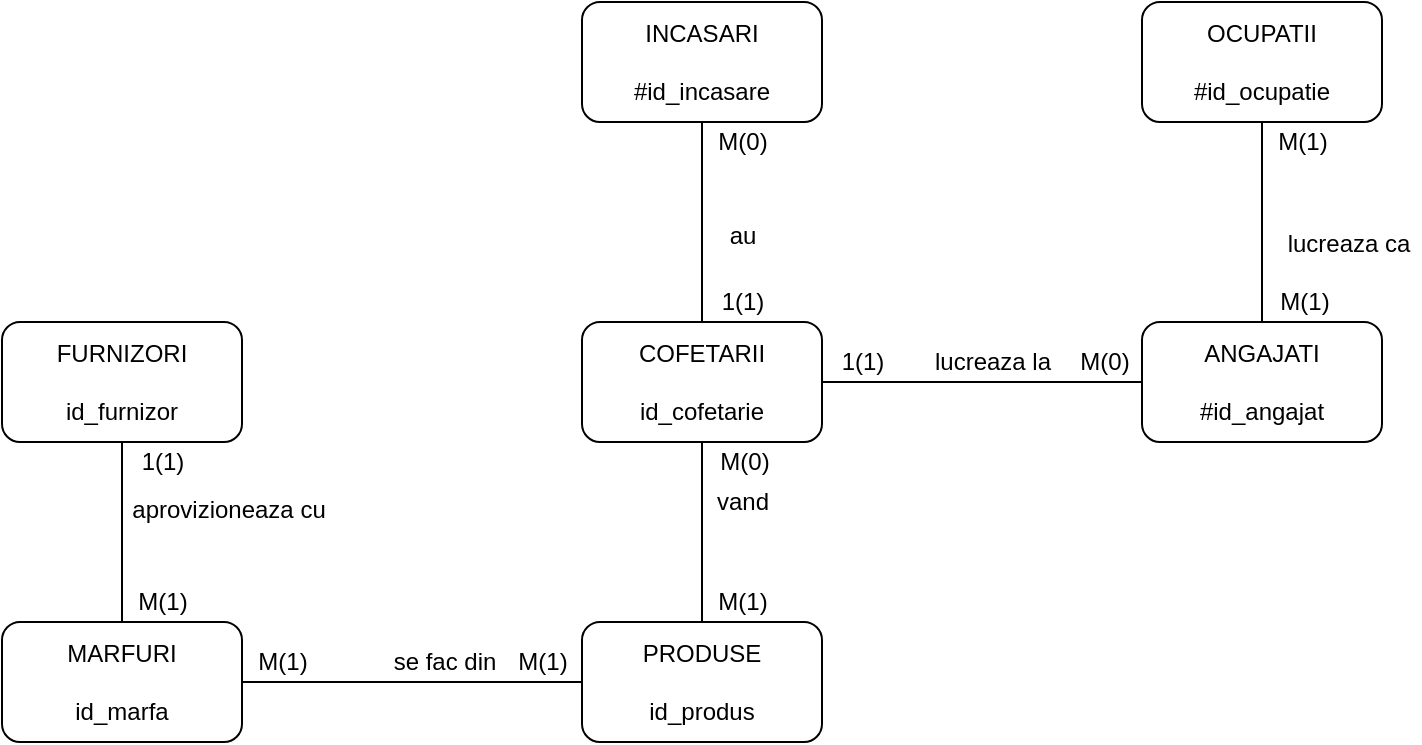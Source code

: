 <mxfile version="14.7.2" type="device"><diagram id="uZVgR9zfv_DoB37xmI_j" name="Page-1"><mxGraphModel dx="1502" dy="644" grid="0" gridSize="10" guides="1" tooltips="1" connect="1" arrows="1" fold="1" page="1" pageScale="1" pageWidth="850" pageHeight="1100" math="0" shadow="0"><root><mxCell id="0"/><mxCell id="1" parent="0"/><mxCell id="AXF9d487BbZZMkaHq6yt-1" value="COFETARII&lt;br&gt;&lt;br&gt;id_cofetarie" style="rounded=1;whiteSpace=wrap;html=1;" parent="1" vertex="1"><mxGeometry x="390" y="180" width="120" height="60" as="geometry"/></mxCell><mxCell id="AXF9d487BbZZMkaHq6yt-2" value="ANGAJATI&lt;br&gt;&lt;br&gt;#id_angajat" style="rounded=1;whiteSpace=wrap;html=1;" parent="1" vertex="1"><mxGeometry x="670" y="180" width="120" height="60" as="geometry"/></mxCell><mxCell id="AXF9d487BbZZMkaHq6yt-3" value="OCUPATII&lt;br&gt;&lt;br&gt;#id_ocupatie" style="rounded=1;whiteSpace=wrap;html=1;" parent="1" vertex="1"><mxGeometry x="670" y="20" width="120" height="60" as="geometry"/></mxCell><mxCell id="AXF9d487BbZZMkaHq6yt-4" value="MARFURI&lt;br&gt;&lt;br&gt;id_marfa" style="rounded=1;whiteSpace=wrap;html=1;" parent="1" vertex="1"><mxGeometry x="100" y="330" width="120" height="60" as="geometry"/></mxCell><mxCell id="AXF9d487BbZZMkaHq6yt-5" value="FURNIZORI&lt;br&gt;&lt;br&gt;id_furnizor" style="rounded=1;whiteSpace=wrap;html=1;" parent="1" vertex="1"><mxGeometry x="100" y="180" width="120" height="60" as="geometry"/></mxCell><mxCell id="AXF9d487BbZZMkaHq6yt-6" value="INCASARI&lt;br&gt;&lt;br&gt;#id_incasare" style="rounded=1;whiteSpace=wrap;html=1;" parent="1" vertex="1"><mxGeometry x="390" y="20" width="120" height="60" as="geometry"/></mxCell><mxCell id="AXF9d487BbZZMkaHq6yt-7" value="PRODUSE&lt;br&gt;&lt;br&gt;id_produs" style="rounded=1;whiteSpace=wrap;html=1;" parent="1" vertex="1"><mxGeometry x="390" y="330" width="120" height="60" as="geometry"/></mxCell><mxCell id="AXF9d487BbZZMkaHq6yt-8" value="" style="endArrow=none;html=1;exitX=0.5;exitY=1;exitDx=0;exitDy=0;entryX=0.5;entryY=0;entryDx=0;entryDy=0;" parent="1" source="AXF9d487BbZZMkaHq6yt-5" target="AXF9d487BbZZMkaHq6yt-4" edge="1"><mxGeometry width="50" height="50" relative="1" as="geometry"><mxPoint x="390" y="330" as="sourcePoint"/><mxPoint x="440" y="280" as="targetPoint"/></mxGeometry></mxCell><mxCell id="AXF9d487BbZZMkaHq6yt-9" value="" style="endArrow=none;html=1;exitX=1;exitY=0.5;exitDx=0;exitDy=0;entryX=0;entryY=0.5;entryDx=0;entryDy=0;" parent="1" source="AXF9d487BbZZMkaHq6yt-4" target="AXF9d487BbZZMkaHq6yt-7" edge="1"><mxGeometry width="50" height="50" relative="1" as="geometry"><mxPoint x="490" y="210" as="sourcePoint"/><mxPoint x="540" y="160" as="targetPoint"/></mxGeometry></mxCell><mxCell id="AXF9d487BbZZMkaHq6yt-10" value="" style="endArrow=none;html=1;exitX=0.5;exitY=0;exitDx=0;exitDy=0;entryX=0.5;entryY=1;entryDx=0;entryDy=0;" parent="1" source="AXF9d487BbZZMkaHq6yt-7" target="AXF9d487BbZZMkaHq6yt-1" edge="1"><mxGeometry width="50" height="50" relative="1" as="geometry"><mxPoint x="490" y="300" as="sourcePoint"/><mxPoint x="540" y="250" as="targetPoint"/></mxGeometry></mxCell><mxCell id="AXF9d487BbZZMkaHq6yt-11" value="" style="endArrow=none;html=1;entryX=0.5;entryY=1;entryDx=0;entryDy=0;exitX=0.5;exitY=0;exitDx=0;exitDy=0;" parent="1" source="AXF9d487BbZZMkaHq6yt-1" target="AXF9d487BbZZMkaHq6yt-6" edge="1"><mxGeometry width="50" height="50" relative="1" as="geometry"><mxPoint x="490" y="300" as="sourcePoint"/><mxPoint x="540" y="250" as="targetPoint"/></mxGeometry></mxCell><mxCell id="AXF9d487BbZZMkaHq6yt-12" value="" style="endArrow=none;html=1;entryX=1;entryY=0.5;entryDx=0;entryDy=0;exitX=0;exitY=0.5;exitDx=0;exitDy=0;" parent="1" source="AXF9d487BbZZMkaHq6yt-2" target="AXF9d487BbZZMkaHq6yt-1" edge="1"><mxGeometry width="50" height="50" relative="1" as="geometry"><mxPoint x="490" y="300" as="sourcePoint"/><mxPoint x="520" y="230" as="targetPoint"/></mxGeometry></mxCell><mxCell id="AXF9d487BbZZMkaHq6yt-13" value="" style="endArrow=none;html=1;entryX=0.5;entryY=1;entryDx=0;entryDy=0;exitX=0.5;exitY=0;exitDx=0;exitDy=0;" parent="1" source="AXF9d487BbZZMkaHq6yt-2" target="AXF9d487BbZZMkaHq6yt-3" edge="1"><mxGeometry width="50" height="50" relative="1" as="geometry"><mxPoint x="570" y="300" as="sourcePoint"/><mxPoint x="620" y="250" as="targetPoint"/></mxGeometry></mxCell><mxCell id="AXF9d487BbZZMkaHq6yt-15" value="M(1)" style="text;html=1;align=center;verticalAlign=middle;resizable=0;points=[];autosize=1;strokeColor=none;" parent="1" vertex="1"><mxGeometry x="350" y="340" width="40" height="20" as="geometry"/></mxCell><mxCell id="AXF9d487BbZZMkaHq6yt-16" value="M(1)" style="text;html=1;align=center;verticalAlign=middle;resizable=0;points=[];autosize=1;strokeColor=none;" parent="1" vertex="1"><mxGeometry x="220" y="340" width="40" height="20" as="geometry"/></mxCell><mxCell id="AXF9d487BbZZMkaHq6yt-17" value="M(1)" style="text;html=1;align=center;verticalAlign=middle;resizable=0;points=[];autosize=1;strokeColor=none;" parent="1" vertex="1"><mxGeometry x="160" y="310" width="40" height="20" as="geometry"/></mxCell><mxCell id="AXF9d487BbZZMkaHq6yt-19" value="M(0)" style="text;html=1;align=center;verticalAlign=middle;resizable=0;points=[];autosize=1;strokeColor=none;" parent="1" vertex="1"><mxGeometry x="453" y="241" width="35" height="18" as="geometry"/></mxCell><mxCell id="AXF9d487BbZZMkaHq6yt-20" value="M(1)" style="text;html=1;align=center;verticalAlign=middle;resizable=0;points=[];autosize=1;strokeColor=none;" parent="1" vertex="1"><mxGeometry x="450" y="310" width="40" height="20" as="geometry"/></mxCell><mxCell id="AXF9d487BbZZMkaHq6yt-21" value="M(0)" style="text;html=1;align=center;verticalAlign=middle;resizable=0;points=[];autosize=1;strokeColor=none;" parent="1" vertex="1"><mxGeometry x="633" y="191" width="35" height="18" as="geometry"/></mxCell><mxCell id="AXF9d487BbZZMkaHq6yt-22" value="M(1)" style="text;html=1;align=center;verticalAlign=middle;resizable=0;points=[];autosize=1;strokeColor=none;" parent="1" vertex="1"><mxGeometry x="733" y="161" width="35" height="18" as="geometry"/></mxCell><mxCell id="AXF9d487BbZZMkaHq6yt-23" value="M(0)" style="text;html=1;align=center;verticalAlign=middle;resizable=0;points=[];autosize=1;strokeColor=none;" parent="1" vertex="1"><mxGeometry x="450" y="80" width="40" height="20" as="geometry"/></mxCell><mxCell id="AXF9d487BbZZMkaHq6yt-24" value="1(1)" style="text;html=1;align=center;verticalAlign=middle;resizable=0;points=[];autosize=1;strokeColor=none;" parent="1" vertex="1"><mxGeometry x="160" y="240" width="40" height="20" as="geometry"/></mxCell><mxCell id="AXF9d487BbZZMkaHq6yt-25" value="1(1)" style="text;html=1;align=center;verticalAlign=middle;resizable=0;points=[];autosize=1;strokeColor=none;" parent="1" vertex="1"><mxGeometry x="510" y="190" width="40" height="20" as="geometry"/></mxCell><mxCell id="AXF9d487BbZZMkaHq6yt-26" value="1(1)" style="text;html=1;align=center;verticalAlign=middle;resizable=0;points=[];autosize=1;strokeColor=none;" parent="1" vertex="1"><mxGeometry x="450" y="160" width="40" height="20" as="geometry"/></mxCell><mxCell id="AXF9d487BbZZMkaHq6yt-27" value="M(1)" style="text;html=1;align=center;verticalAlign=middle;resizable=0;points=[];autosize=1;strokeColor=none;" parent="1" vertex="1"><mxGeometry x="730" y="80" width="40" height="20" as="geometry"/></mxCell><mxCell id="AXF9d487BbZZMkaHq6yt-29" value="lucreaza la" style="text;html=1;align=center;verticalAlign=middle;resizable=0;points=[];autosize=1;strokeColor=none;" parent="1" vertex="1"><mxGeometry x="560" y="190" width="70" height="20" as="geometry"/></mxCell><mxCell id="AXF9d487BbZZMkaHq6yt-30" value="lucreaza ca" style="text;html=1;align=center;verticalAlign=middle;resizable=0;points=[];autosize=1;strokeColor=none;" parent="1" vertex="1"><mxGeometry x="737" y="132" width="72" height="18" as="geometry"/></mxCell><mxCell id="AXF9d487BbZZMkaHq6yt-31" value="au" style="text;html=1;align=center;verticalAlign=middle;resizable=0;points=[];autosize=1;strokeColor=none;" parent="1" vertex="1"><mxGeometry x="458" y="128" width="24" height="18" as="geometry"/></mxCell><mxCell id="AXF9d487BbZZMkaHq6yt-32" value="vand" style="text;html=1;align=center;verticalAlign=middle;resizable=0;points=[];autosize=1;strokeColor=none;" parent="1" vertex="1"><mxGeometry x="452" y="261" width="36" height="18" as="geometry"/></mxCell><mxCell id="AXF9d487BbZZMkaHq6yt-33" value="aprovizioneaza cu" style="text;html=1;align=center;verticalAlign=middle;resizable=0;points=[];autosize=1;strokeColor=none;" parent="1" vertex="1"><mxGeometry x="158" y="264" width="110" height="20" as="geometry"/></mxCell><mxCell id="AXF9d487BbZZMkaHq6yt-34" value="se fac din" style="text;html=1;align=center;verticalAlign=middle;resizable=0;points=[];autosize=1;strokeColor=none;" parent="1" vertex="1"><mxGeometry x="286" y="340" width="70" height="20" as="geometry"/></mxCell></root></mxGraphModel></diagram></mxfile>